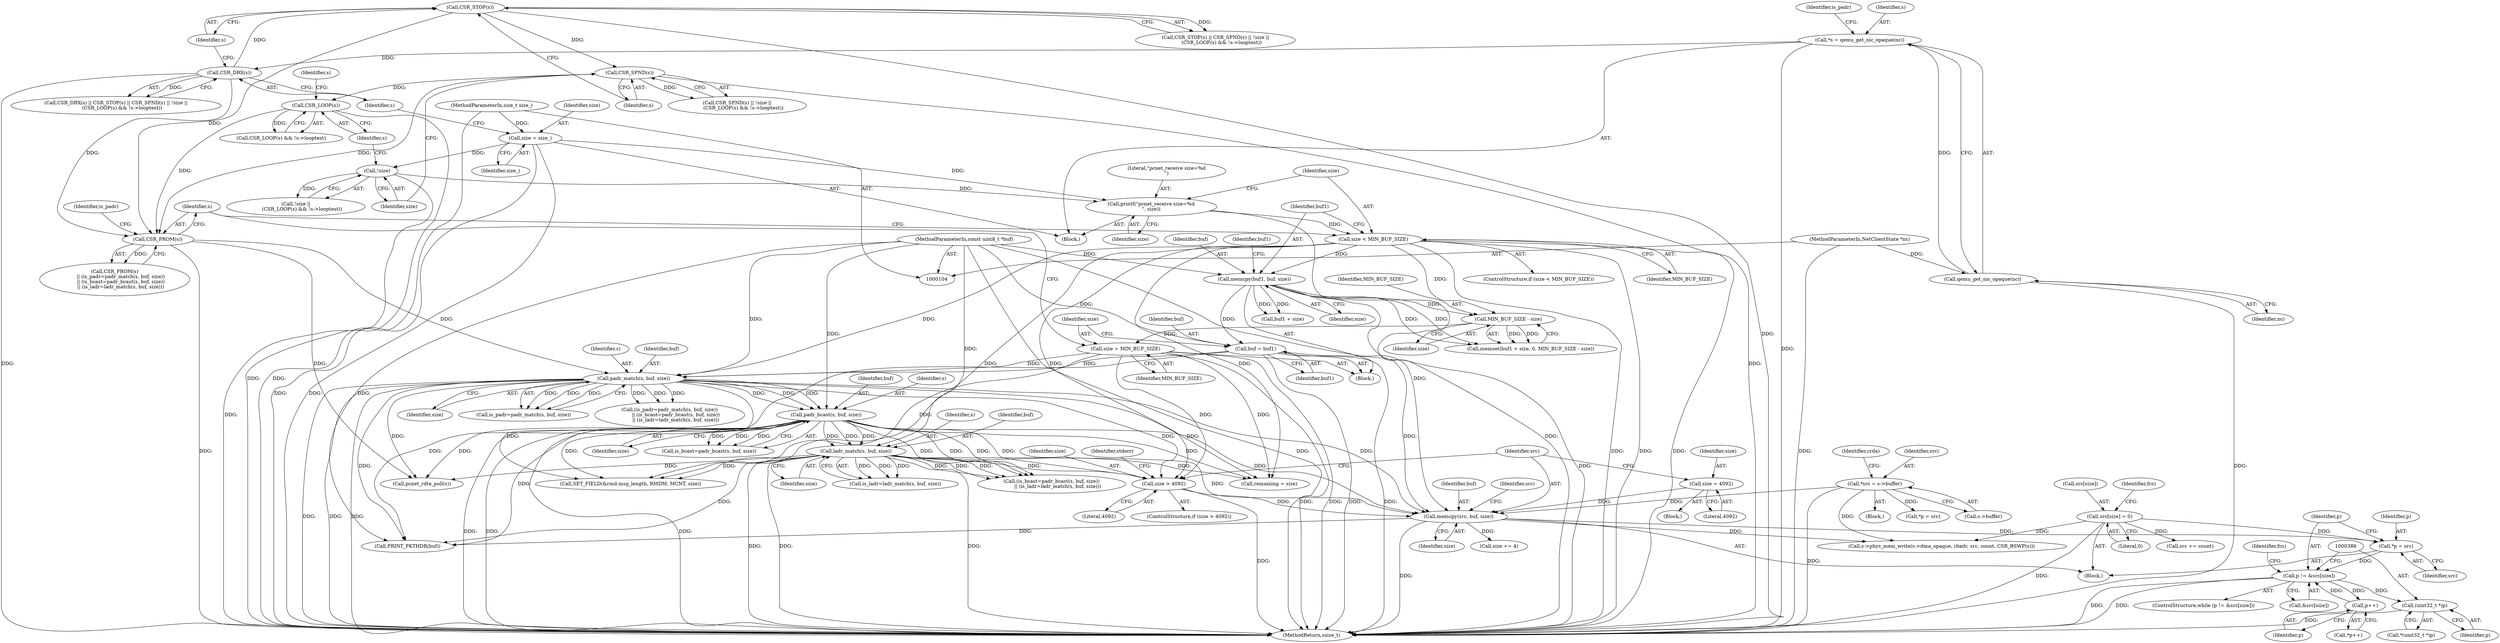 digraph "0_qemu_8b98a2f07175d46c3f7217639bd5e03f2ec56343@pointer" {
"1000368" [label="(Call,*p = src)"];
"1000354" [label="(Call,memcpy(src, buf, size))"];
"1000322" [label="(Call,*src = s->buffer)"];
"1000193" [label="(Call,padr_match(s, buf, size))"];
"1000188" [label="(Call,CSR_PROM(s))"];
"1000141" [label="(Call,CSR_STOP(s))"];
"1000138" [label="(Call,CSR_DRX(s))"];
"1000110" [label="(Call,*s = qemu_get_nic_opaque(nc))"];
"1000112" [label="(Call,qemu_get_nic_opaque(nc))"];
"1000105" [label="(MethodParameterIn,NetClientState *nc)"];
"1000150" [label="(Call,CSR_LOOP(s))"];
"1000144" [label="(Call,CSR_SPND(s))"];
"1000180" [label="(Call,buf = buf1)"];
"1000168" [label="(Call,memcpy(buf1, buf, size))"];
"1000106" [label="(MethodParameterIn,const uint8_t *buf)"];
"1000164" [label="(Call,size < MIN_BUF_SIZE)"];
"1000160" [label="(Call,printf(\"pcnet_receive size=%d\n\", size))"];
"1000133" [label="(Call,size = size_)"];
"1000107" [label="(MethodParameterIn,size_t size_)"];
"1000147" [label="(Call,!size)"];
"1000183" [label="(Call,size = MIN_BUF_SIZE)"];
"1000177" [label="(Call,MIN_BUF_SIZE - size)"];
"1000206" [label="(Call,ladr_match(s, buf, size))"];
"1000200" [label="(Call,padr_bcast(s, buf, size))"];
"1000351" [label="(Call,size = 4092)"];
"1000344" [label="(Call,size > 4092)"];
"1000358" [label="(Call,src[size] = 0)"];
"1000372" [label="(Call,p != &src[size])"];
"1000381" [label="(Call,p++)"];
"1000385" [label="(Call,(uint32_t *)p)"];
"1000133" [label="(Call,size = size_)"];
"1000204" [label="(Call,is_ladr=ladr_match(s, buf, size))"];
"1000400" [label="(Call,*p = src)"];
"1000177" [label="(Call,MIN_BUF_SIZE - size)"];
"1000385" [label="(Call,(uint32_t *)p)"];
"1000359" [label="(Call,src[size])"];
"1000137" [label="(Call,CSR_DRX(s) || CSR_STOP(s) || CSR_SPND(s) || !size ||\n        (CSR_LOOP(s) && !s->looptest))"];
"1000134" [label="(Identifier,size)"];
"1000203" [label="(Identifier,size)"];
"1000166" [label="(Identifier,MIN_BUF_SIZE)"];
"1000357" [label="(Identifier,size)"];
"1000187" [label="(Call,CSR_PROM(s)\n        || (is_padr=padr_match(s, buf, size))\n        || (is_bcast=padr_bcast(s, buf, size))\n        || (is_ladr=ladr_match(s, buf, size)))"];
"1000369" [label="(Identifier,p)"];
"1000183" [label="(Call,size = MIN_BUF_SIZE)"];
"1000201" [label="(Identifier,s)"];
"1000135" [label="(Identifier,size_)"];
"1000139" [label="(Identifier,s)"];
"1000371" [label="(ControlStructure,while (p != &src[size]))"];
"1000362" [label="(Literal,0)"];
"1000180" [label="(Call,buf = buf1)"];
"1000355" [label="(Identifier,src)"];
"1000188" [label="(Call,CSR_PROM(s))"];
"1000172" [label="(Call,memset(buf1 + size, 0, MIN_BUF_SIZE - size))"];
"1000470" [label="(Call,src += count)"];
"1000179" [label="(Identifier,size)"];
"1000322" [label="(Call,*src = s->buffer)"];
"1000181" [label="(Identifier,buf)"];
"1000185" [label="(Identifier,MIN_BUF_SIZE)"];
"1000165" [label="(Identifier,size)"];
"1000209" [label="(Identifier,size)"];
"1000116" [label="(Identifier,is_padr)"];
"1000173" [label="(Call,buf1 + size)"];
"1000194" [label="(Identifier,s)"];
"1000329" [label="(Identifier,crda)"];
"1000168" [label="(Call,memcpy(buf1, buf, size))"];
"1000324" [label="(Call,s->buffer)"];
"1000424" [label="(Call,PRINT_PKTHDR(buf))"];
"1000381" [label="(Call,p++)"];
"1000191" [label="(Call,is_padr=padr_match(s, buf, size))"];
"1000140" [label="(Call,CSR_STOP(s) || CSR_SPND(s) || !size ||\n        (CSR_LOOP(s) && !s->looptest))"];
"1000198" [label="(Call,is_bcast=padr_bcast(s, buf, size))"];
"1000105" [label="(MethodParameterIn,NetClientState *nc)"];
"1000162" [label="(Identifier,size)"];
"1000138" [label="(Call,CSR_DRX(s))"];
"1000144" [label="(Call,CSR_SPND(s))"];
"1000345" [label="(Identifier,size)"];
"1000189" [label="(Identifier,s)"];
"1000107" [label="(MethodParameterIn,size_t size_)"];
"1000382" [label="(Identifier,p)"];
"1000384" [label="(Call,*(uint32_t *)p)"];
"1000387" [label="(Identifier,p)"];
"1000323" [label="(Identifier,src)"];
"1000352" [label="(Identifier,size)"];
"1000148" [label="(Identifier,size)"];
"1000154" [label="(Identifier,s)"];
"1000151" [label="(Identifier,s)"];
"1000169" [label="(Identifier,buf1)"];
"1000379" [label="(Identifier,fcs)"];
"1000143" [label="(Call,CSR_SPND(s) || !size ||\n        (CSR_LOOP(s) && !s->looptest))"];
"1000190" [label="(Call,(is_padr=padr_match(s, buf, size))\n        || (is_bcast=padr_bcast(s, buf, size))\n        || (is_ladr=ladr_match(s, buf, size)))"];
"1000161" [label="(Literal,\"pcnet_receive size=%d\n\")"];
"1000461" [label="(Call,s->phys_mem_write(s->dma_opaque, rbadr, src, count, CSR_BSWP(s)))"];
"1000141" [label="(Call,CSR_STOP(s))"];
"1000200" [label="(Call,padr_bcast(s, buf, size))"];
"1000184" [label="(Identifier,size)"];
"1000195" [label="(Identifier,buf)"];
"1000342" [label="(Block,)"];
"1000343" [label="(ControlStructure,if (size > 4092))"];
"1000711" [label="(MethodReturn,ssize_t)"];
"1000569" [label="(Call,SET_FIELD(&rmd.msg_length, RMDM, MCNT, size))"];
"1000380" [label="(Call,*p++)"];
"1000142" [label="(Identifier,s)"];
"1000110" [label="(Call,*s = qemu_get_nic_opaque(nc))"];
"1000344" [label="(Call,size > 4092)"];
"1000211" [label="(Call,pcnet_rdte_poll(s))"];
"1000108" [label="(Block,)"];
"1000197" [label="(Call,(is_bcast=padr_bcast(s, buf, size))\n        || (is_ladr=ladr_match(s, buf, size)))"];
"1000374" [label="(Call,&src[size])"];
"1000170" [label="(Identifier,buf)"];
"1000146" [label="(Call,!size ||\n        (CSR_LOOP(s) && !s->looptest))"];
"1000351" [label="(Call,size = 4092)"];
"1000112" [label="(Call,qemu_get_nic_opaque(nc))"];
"1000494" [label="(Call,remaining = size)"];
"1000346" [label="(Literal,4092)"];
"1000196" [label="(Identifier,size)"];
"1000349" [label="(Identifier,stderr)"];
"1000149" [label="(Call,CSR_LOOP(s) && !s->looptest)"];
"1000163" [label="(ControlStructure,if (size < MIN_BUF_SIZE))"];
"1000365" [label="(Identifier,fcs)"];
"1000147" [label="(Call,!size)"];
"1000193" [label="(Call,padr_match(s, buf, size))"];
"1000207" [label="(Identifier,s)"];
"1000320" [label="(Block,)"];
"1000347" [label="(Block,)"];
"1000192" [label="(Identifier,is_padr)"];
"1000372" [label="(Call,p != &src[size])"];
"1000150" [label="(Call,CSR_LOOP(s))"];
"1000368" [label="(Call,*p = src)"];
"1000390" [label="(Call,size += 4)"];
"1000354" [label="(Call,memcpy(src, buf, size))"];
"1000164" [label="(Call,size < MIN_BUF_SIZE)"];
"1000182" [label="(Identifier,buf1)"];
"1000174" [label="(Identifier,buf1)"];
"1000145" [label="(Identifier,s)"];
"1000171" [label="(Identifier,size)"];
"1000178" [label="(Identifier,MIN_BUF_SIZE)"];
"1000370" [label="(Identifier,src)"];
"1000106" [label="(MethodParameterIn,const uint8_t *buf)"];
"1000356" [label="(Identifier,buf)"];
"1000358" [label="(Call,src[size] = 0)"];
"1000111" [label="(Identifier,s)"];
"1000373" [label="(Identifier,p)"];
"1000206" [label="(Call,ladr_match(s, buf, size))"];
"1000113" [label="(Identifier,nc)"];
"1000360" [label="(Identifier,src)"];
"1000208" [label="(Identifier,buf)"];
"1000160" [label="(Call,printf(\"pcnet_receive size=%d\n\", size))"];
"1000353" [label="(Literal,4092)"];
"1000202" [label="(Identifier,buf)"];
"1000167" [label="(Block,)"];
"1000368" -> "1000342"  [label="AST: "];
"1000368" -> "1000370"  [label="CFG: "];
"1000369" -> "1000368"  [label="AST: "];
"1000370" -> "1000368"  [label="AST: "];
"1000373" -> "1000368"  [label="CFG: "];
"1000354" -> "1000368"  [label="DDG: "];
"1000358" -> "1000368"  [label="DDG: "];
"1000368" -> "1000372"  [label="DDG: "];
"1000354" -> "1000342"  [label="AST: "];
"1000354" -> "1000357"  [label="CFG: "];
"1000355" -> "1000354"  [label="AST: "];
"1000356" -> "1000354"  [label="AST: "];
"1000357" -> "1000354"  [label="AST: "];
"1000360" -> "1000354"  [label="CFG: "];
"1000354" -> "1000711"  [label="DDG: "];
"1000322" -> "1000354"  [label="DDG: "];
"1000193" -> "1000354"  [label="DDG: "];
"1000180" -> "1000354"  [label="DDG: "];
"1000206" -> "1000354"  [label="DDG: "];
"1000200" -> "1000354"  [label="DDG: "];
"1000106" -> "1000354"  [label="DDG: "];
"1000351" -> "1000354"  [label="DDG: "];
"1000344" -> "1000354"  [label="DDG: "];
"1000354" -> "1000390"  [label="DDG: "];
"1000354" -> "1000424"  [label="DDG: "];
"1000354" -> "1000461"  [label="DDG: "];
"1000322" -> "1000320"  [label="AST: "];
"1000322" -> "1000324"  [label="CFG: "];
"1000323" -> "1000322"  [label="AST: "];
"1000324" -> "1000322"  [label="AST: "];
"1000329" -> "1000322"  [label="CFG: "];
"1000322" -> "1000711"  [label="DDG: "];
"1000322" -> "1000400"  [label="DDG: "];
"1000322" -> "1000461"  [label="DDG: "];
"1000193" -> "1000191"  [label="AST: "];
"1000193" -> "1000196"  [label="CFG: "];
"1000194" -> "1000193"  [label="AST: "];
"1000195" -> "1000193"  [label="AST: "];
"1000196" -> "1000193"  [label="AST: "];
"1000191" -> "1000193"  [label="CFG: "];
"1000193" -> "1000711"  [label="DDG: "];
"1000193" -> "1000711"  [label="DDG: "];
"1000193" -> "1000711"  [label="DDG: "];
"1000193" -> "1000190"  [label="DDG: "];
"1000193" -> "1000190"  [label="DDG: "];
"1000193" -> "1000190"  [label="DDG: "];
"1000193" -> "1000191"  [label="DDG: "];
"1000193" -> "1000191"  [label="DDG: "];
"1000193" -> "1000191"  [label="DDG: "];
"1000188" -> "1000193"  [label="DDG: "];
"1000180" -> "1000193"  [label="DDG: "];
"1000106" -> "1000193"  [label="DDG: "];
"1000183" -> "1000193"  [label="DDG: "];
"1000164" -> "1000193"  [label="DDG: "];
"1000193" -> "1000200"  [label="DDG: "];
"1000193" -> "1000200"  [label="DDG: "];
"1000193" -> "1000200"  [label="DDG: "];
"1000193" -> "1000211"  [label="DDG: "];
"1000193" -> "1000344"  [label="DDG: "];
"1000193" -> "1000424"  [label="DDG: "];
"1000193" -> "1000494"  [label="DDG: "];
"1000193" -> "1000569"  [label="DDG: "];
"1000188" -> "1000187"  [label="AST: "];
"1000188" -> "1000189"  [label="CFG: "];
"1000189" -> "1000188"  [label="AST: "];
"1000192" -> "1000188"  [label="CFG: "];
"1000187" -> "1000188"  [label="CFG: "];
"1000188" -> "1000711"  [label="DDG: "];
"1000188" -> "1000187"  [label="DDG: "];
"1000141" -> "1000188"  [label="DDG: "];
"1000150" -> "1000188"  [label="DDG: "];
"1000138" -> "1000188"  [label="DDG: "];
"1000144" -> "1000188"  [label="DDG: "];
"1000188" -> "1000211"  [label="DDG: "];
"1000141" -> "1000140"  [label="AST: "];
"1000141" -> "1000142"  [label="CFG: "];
"1000142" -> "1000141"  [label="AST: "];
"1000145" -> "1000141"  [label="CFG: "];
"1000140" -> "1000141"  [label="CFG: "];
"1000141" -> "1000711"  [label="DDG: "];
"1000141" -> "1000140"  [label="DDG: "];
"1000138" -> "1000141"  [label="DDG: "];
"1000141" -> "1000144"  [label="DDG: "];
"1000138" -> "1000137"  [label="AST: "];
"1000138" -> "1000139"  [label="CFG: "];
"1000139" -> "1000138"  [label="AST: "];
"1000142" -> "1000138"  [label="CFG: "];
"1000137" -> "1000138"  [label="CFG: "];
"1000138" -> "1000711"  [label="DDG: "];
"1000138" -> "1000137"  [label="DDG: "];
"1000110" -> "1000138"  [label="DDG: "];
"1000110" -> "1000108"  [label="AST: "];
"1000110" -> "1000112"  [label="CFG: "];
"1000111" -> "1000110"  [label="AST: "];
"1000112" -> "1000110"  [label="AST: "];
"1000116" -> "1000110"  [label="CFG: "];
"1000110" -> "1000711"  [label="DDG: "];
"1000112" -> "1000110"  [label="DDG: "];
"1000112" -> "1000113"  [label="CFG: "];
"1000113" -> "1000112"  [label="AST: "];
"1000112" -> "1000711"  [label="DDG: "];
"1000105" -> "1000112"  [label="DDG: "];
"1000105" -> "1000104"  [label="AST: "];
"1000105" -> "1000711"  [label="DDG: "];
"1000150" -> "1000149"  [label="AST: "];
"1000150" -> "1000151"  [label="CFG: "];
"1000151" -> "1000150"  [label="AST: "];
"1000154" -> "1000150"  [label="CFG: "];
"1000149" -> "1000150"  [label="CFG: "];
"1000150" -> "1000711"  [label="DDG: "];
"1000150" -> "1000149"  [label="DDG: "];
"1000144" -> "1000150"  [label="DDG: "];
"1000144" -> "1000143"  [label="AST: "];
"1000144" -> "1000145"  [label="CFG: "];
"1000145" -> "1000144"  [label="AST: "];
"1000148" -> "1000144"  [label="CFG: "];
"1000143" -> "1000144"  [label="CFG: "];
"1000144" -> "1000711"  [label="DDG: "];
"1000144" -> "1000143"  [label="DDG: "];
"1000180" -> "1000167"  [label="AST: "];
"1000180" -> "1000182"  [label="CFG: "];
"1000181" -> "1000180"  [label="AST: "];
"1000182" -> "1000180"  [label="AST: "];
"1000184" -> "1000180"  [label="CFG: "];
"1000180" -> "1000711"  [label="DDG: "];
"1000180" -> "1000711"  [label="DDG: "];
"1000168" -> "1000180"  [label="DDG: "];
"1000106" -> "1000180"  [label="DDG: "];
"1000180" -> "1000424"  [label="DDG: "];
"1000168" -> "1000167"  [label="AST: "];
"1000168" -> "1000171"  [label="CFG: "];
"1000169" -> "1000168"  [label="AST: "];
"1000170" -> "1000168"  [label="AST: "];
"1000171" -> "1000168"  [label="AST: "];
"1000174" -> "1000168"  [label="CFG: "];
"1000168" -> "1000711"  [label="DDG: "];
"1000106" -> "1000168"  [label="DDG: "];
"1000164" -> "1000168"  [label="DDG: "];
"1000168" -> "1000172"  [label="DDG: "];
"1000168" -> "1000172"  [label="DDG: "];
"1000168" -> "1000173"  [label="DDG: "];
"1000168" -> "1000173"  [label="DDG: "];
"1000168" -> "1000177"  [label="DDG: "];
"1000106" -> "1000104"  [label="AST: "];
"1000106" -> "1000711"  [label="DDG: "];
"1000106" -> "1000200"  [label="DDG: "];
"1000106" -> "1000206"  [label="DDG: "];
"1000106" -> "1000424"  [label="DDG: "];
"1000164" -> "1000163"  [label="AST: "];
"1000164" -> "1000166"  [label="CFG: "];
"1000165" -> "1000164"  [label="AST: "];
"1000166" -> "1000164"  [label="AST: "];
"1000169" -> "1000164"  [label="CFG: "];
"1000189" -> "1000164"  [label="CFG: "];
"1000164" -> "1000711"  [label="DDG: "];
"1000164" -> "1000711"  [label="DDG: "];
"1000164" -> "1000711"  [label="DDG: "];
"1000160" -> "1000164"  [label="DDG: "];
"1000164" -> "1000177"  [label="DDG: "];
"1000164" -> "1000344"  [label="DDG: "];
"1000164" -> "1000494"  [label="DDG: "];
"1000164" -> "1000569"  [label="DDG: "];
"1000160" -> "1000108"  [label="AST: "];
"1000160" -> "1000162"  [label="CFG: "];
"1000161" -> "1000160"  [label="AST: "];
"1000162" -> "1000160"  [label="AST: "];
"1000165" -> "1000160"  [label="CFG: "];
"1000160" -> "1000711"  [label="DDG: "];
"1000133" -> "1000160"  [label="DDG: "];
"1000147" -> "1000160"  [label="DDG: "];
"1000133" -> "1000108"  [label="AST: "];
"1000133" -> "1000135"  [label="CFG: "];
"1000134" -> "1000133"  [label="AST: "];
"1000135" -> "1000133"  [label="AST: "];
"1000139" -> "1000133"  [label="CFG: "];
"1000133" -> "1000711"  [label="DDG: "];
"1000133" -> "1000711"  [label="DDG: "];
"1000107" -> "1000133"  [label="DDG: "];
"1000133" -> "1000147"  [label="DDG: "];
"1000107" -> "1000104"  [label="AST: "];
"1000107" -> "1000711"  [label="DDG: "];
"1000147" -> "1000146"  [label="AST: "];
"1000147" -> "1000148"  [label="CFG: "];
"1000148" -> "1000147"  [label="AST: "];
"1000151" -> "1000147"  [label="CFG: "];
"1000146" -> "1000147"  [label="CFG: "];
"1000147" -> "1000711"  [label="DDG: "];
"1000147" -> "1000146"  [label="DDG: "];
"1000183" -> "1000167"  [label="AST: "];
"1000183" -> "1000185"  [label="CFG: "];
"1000184" -> "1000183"  [label="AST: "];
"1000185" -> "1000183"  [label="AST: "];
"1000189" -> "1000183"  [label="CFG: "];
"1000183" -> "1000711"  [label="DDG: "];
"1000183" -> "1000711"  [label="DDG: "];
"1000177" -> "1000183"  [label="DDG: "];
"1000183" -> "1000344"  [label="DDG: "];
"1000183" -> "1000494"  [label="DDG: "];
"1000183" -> "1000569"  [label="DDG: "];
"1000177" -> "1000172"  [label="AST: "];
"1000177" -> "1000179"  [label="CFG: "];
"1000178" -> "1000177"  [label="AST: "];
"1000179" -> "1000177"  [label="AST: "];
"1000172" -> "1000177"  [label="CFG: "];
"1000177" -> "1000172"  [label="DDG: "];
"1000177" -> "1000172"  [label="DDG: "];
"1000206" -> "1000204"  [label="AST: "];
"1000206" -> "1000209"  [label="CFG: "];
"1000207" -> "1000206"  [label="AST: "];
"1000208" -> "1000206"  [label="AST: "];
"1000209" -> "1000206"  [label="AST: "];
"1000204" -> "1000206"  [label="CFG: "];
"1000206" -> "1000711"  [label="DDG: "];
"1000206" -> "1000711"  [label="DDG: "];
"1000206" -> "1000711"  [label="DDG: "];
"1000206" -> "1000197"  [label="DDG: "];
"1000206" -> "1000197"  [label="DDG: "];
"1000206" -> "1000197"  [label="DDG: "];
"1000206" -> "1000204"  [label="DDG: "];
"1000206" -> "1000204"  [label="DDG: "];
"1000206" -> "1000204"  [label="DDG: "];
"1000200" -> "1000206"  [label="DDG: "];
"1000200" -> "1000206"  [label="DDG: "];
"1000200" -> "1000206"  [label="DDG: "];
"1000206" -> "1000211"  [label="DDG: "];
"1000206" -> "1000344"  [label="DDG: "];
"1000206" -> "1000424"  [label="DDG: "];
"1000206" -> "1000494"  [label="DDG: "];
"1000206" -> "1000569"  [label="DDG: "];
"1000200" -> "1000198"  [label="AST: "];
"1000200" -> "1000203"  [label="CFG: "];
"1000201" -> "1000200"  [label="AST: "];
"1000202" -> "1000200"  [label="AST: "];
"1000203" -> "1000200"  [label="AST: "];
"1000198" -> "1000200"  [label="CFG: "];
"1000200" -> "1000711"  [label="DDG: "];
"1000200" -> "1000711"  [label="DDG: "];
"1000200" -> "1000711"  [label="DDG: "];
"1000200" -> "1000197"  [label="DDG: "];
"1000200" -> "1000197"  [label="DDG: "];
"1000200" -> "1000197"  [label="DDG: "];
"1000200" -> "1000198"  [label="DDG: "];
"1000200" -> "1000198"  [label="DDG: "];
"1000200" -> "1000198"  [label="DDG: "];
"1000200" -> "1000211"  [label="DDG: "];
"1000200" -> "1000344"  [label="DDG: "];
"1000200" -> "1000424"  [label="DDG: "];
"1000200" -> "1000494"  [label="DDG: "];
"1000200" -> "1000569"  [label="DDG: "];
"1000351" -> "1000347"  [label="AST: "];
"1000351" -> "1000353"  [label="CFG: "];
"1000352" -> "1000351"  [label="AST: "];
"1000353" -> "1000351"  [label="AST: "];
"1000355" -> "1000351"  [label="CFG: "];
"1000344" -> "1000343"  [label="AST: "];
"1000344" -> "1000346"  [label="CFG: "];
"1000345" -> "1000344"  [label="AST: "];
"1000346" -> "1000344"  [label="AST: "];
"1000349" -> "1000344"  [label="CFG: "];
"1000355" -> "1000344"  [label="CFG: "];
"1000344" -> "1000711"  [label="DDG: "];
"1000358" -> "1000342"  [label="AST: "];
"1000358" -> "1000362"  [label="CFG: "];
"1000359" -> "1000358"  [label="AST: "];
"1000362" -> "1000358"  [label="AST: "];
"1000365" -> "1000358"  [label="CFG: "];
"1000358" -> "1000711"  [label="DDG: "];
"1000358" -> "1000461"  [label="DDG: "];
"1000358" -> "1000470"  [label="DDG: "];
"1000372" -> "1000371"  [label="AST: "];
"1000372" -> "1000374"  [label="CFG: "];
"1000373" -> "1000372"  [label="AST: "];
"1000374" -> "1000372"  [label="AST: "];
"1000379" -> "1000372"  [label="CFG: "];
"1000386" -> "1000372"  [label="CFG: "];
"1000372" -> "1000711"  [label="DDG: "];
"1000372" -> "1000711"  [label="DDG: "];
"1000381" -> "1000372"  [label="DDG: "];
"1000372" -> "1000381"  [label="DDG: "];
"1000372" -> "1000385"  [label="DDG: "];
"1000381" -> "1000380"  [label="AST: "];
"1000381" -> "1000382"  [label="CFG: "];
"1000382" -> "1000381"  [label="AST: "];
"1000380" -> "1000381"  [label="CFG: "];
"1000385" -> "1000384"  [label="AST: "];
"1000385" -> "1000387"  [label="CFG: "];
"1000386" -> "1000385"  [label="AST: "];
"1000387" -> "1000385"  [label="AST: "];
"1000384" -> "1000385"  [label="CFG: "];
"1000385" -> "1000711"  [label="DDG: "];
}
